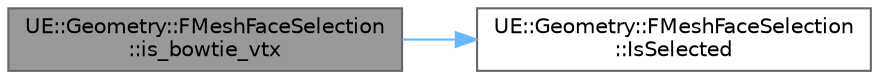 digraph "UE::Geometry::FMeshFaceSelection::is_bowtie_vtx"
{
 // INTERACTIVE_SVG=YES
 // LATEX_PDF_SIZE
  bgcolor="transparent";
  edge [fontname=Helvetica,fontsize=10,labelfontname=Helvetica,labelfontsize=10];
  node [fontname=Helvetica,fontsize=10,shape=box,height=0.2,width=0.4];
  rankdir="LR";
  Node1 [id="Node000001",label="UE::Geometry::FMeshFaceSelection\l::is_bowtie_vtx",height=0.2,width=0.4,color="gray40", fillcolor="grey60", style="filled", fontcolor="black",tooltip=" "];
  Node1 -> Node2 [id="edge1_Node000001_Node000002",color="steelblue1",style="solid",tooltip=" "];
  Node2 [id="Node000002",label="UE::Geometry::FMeshFaceSelection\l::IsSelected",height=0.2,width=0.4,color="grey40", fillcolor="white", style="filled",URL="$d3/de3/classUE_1_1Geometry_1_1FMeshFaceSelection.html#a7ccb03235344d8316744c49bba9ad96e",tooltip=" "];
}
